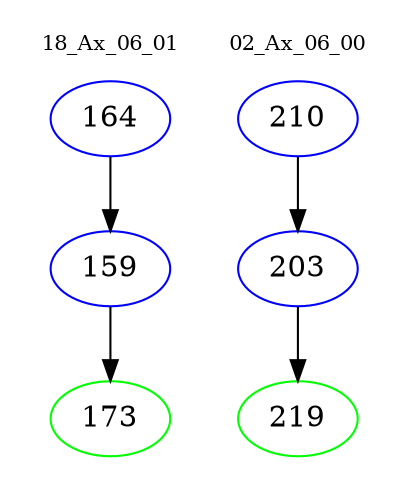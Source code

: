 digraph{
subgraph cluster_0 {
color = white
label = "18_Ax_06_01";
fontsize=10;
T0_164 [label="164", color="blue"]
T0_164 -> T0_159 [color="black"]
T0_159 [label="159", color="blue"]
T0_159 -> T0_173 [color="black"]
T0_173 [label="173", color="green"]
}
subgraph cluster_1 {
color = white
label = "02_Ax_06_00";
fontsize=10;
T1_210 [label="210", color="blue"]
T1_210 -> T1_203 [color="black"]
T1_203 [label="203", color="blue"]
T1_203 -> T1_219 [color="black"]
T1_219 [label="219", color="green"]
}
}
